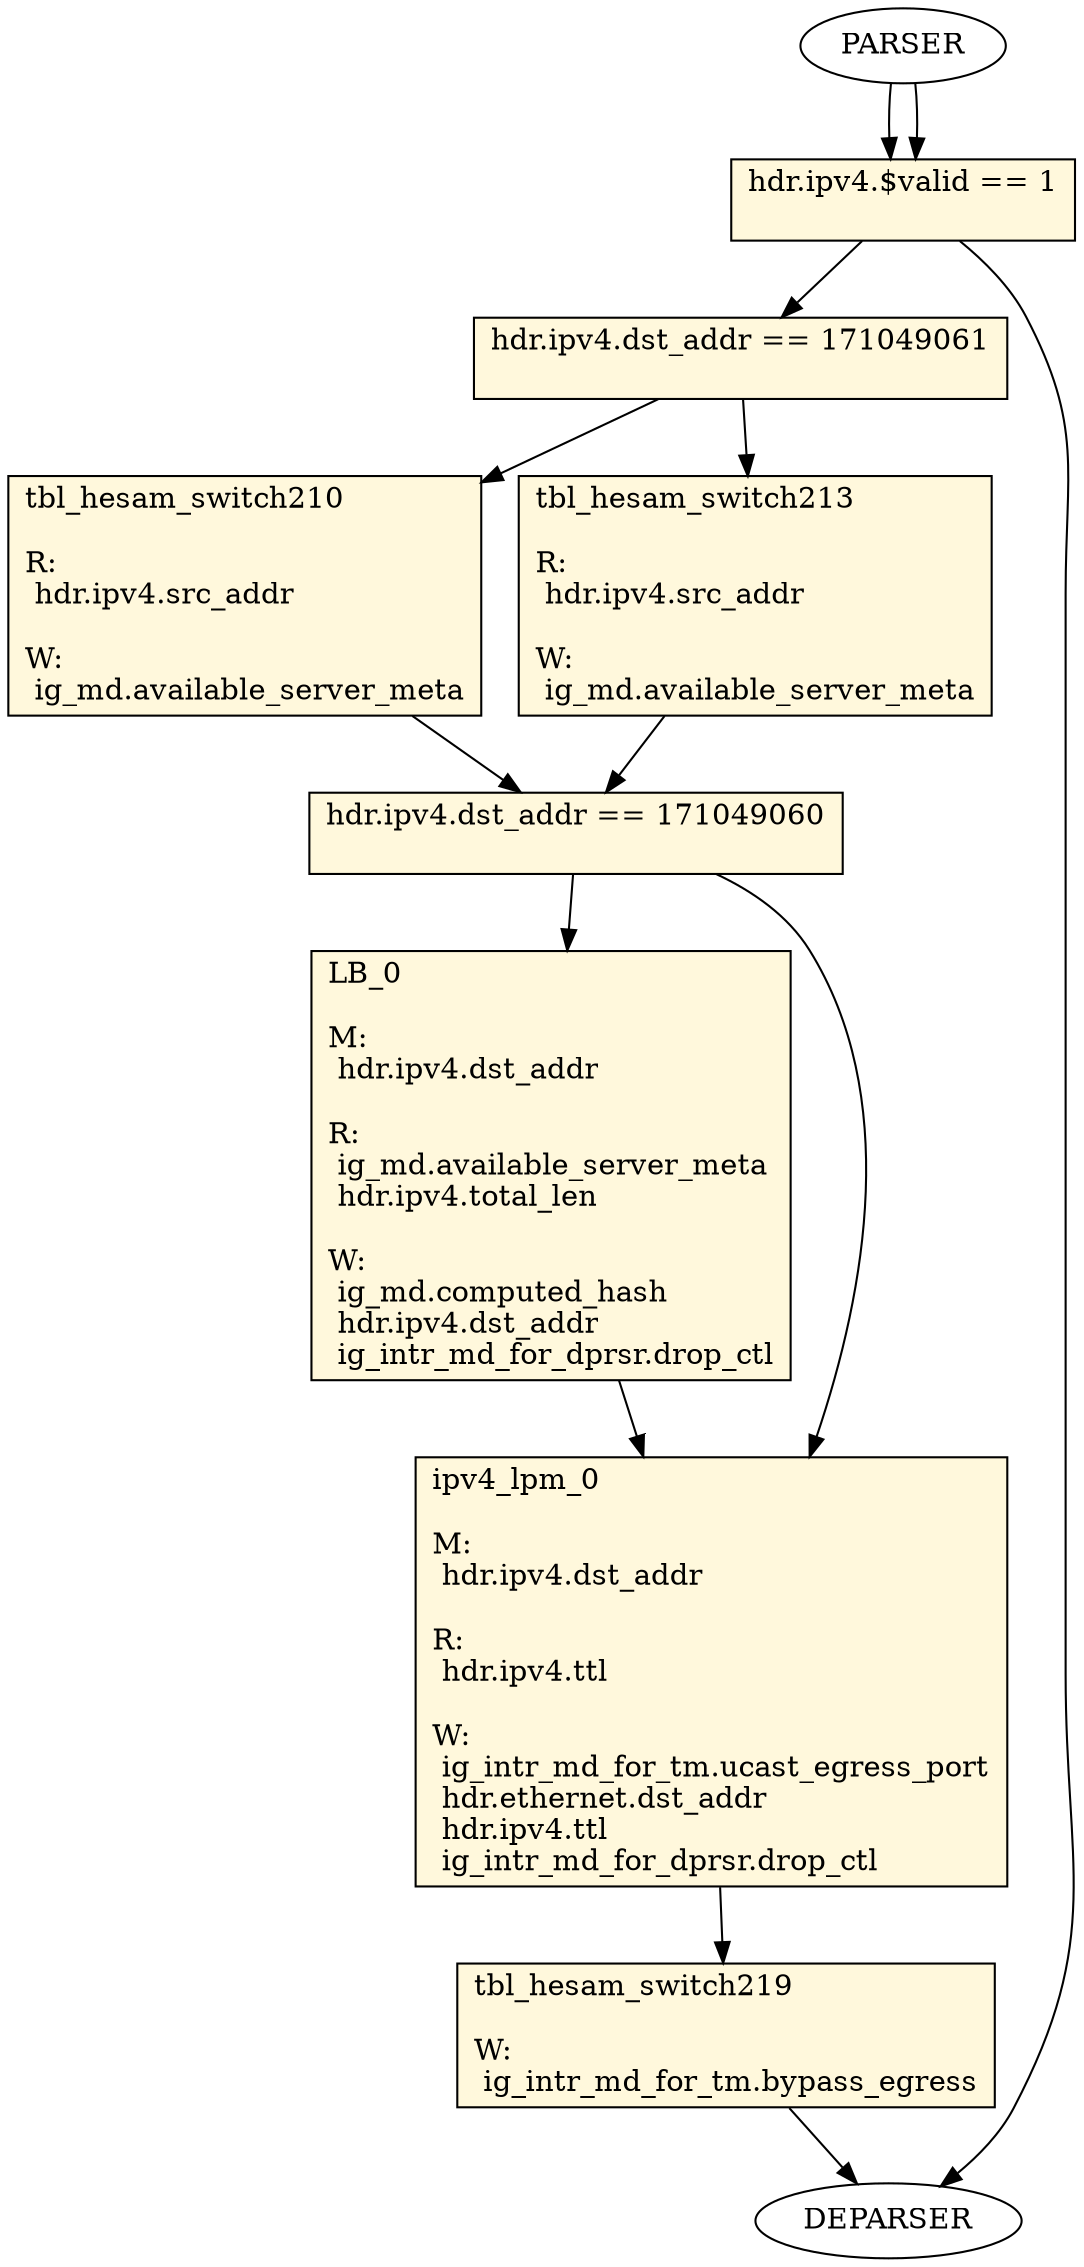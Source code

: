 digraph ingress {
cond_4 [ shape=record, style="filled", fillcolor=cornsilk, label="hdr.ipv4.$valid == 1\l\l
 "];
cond_5 [ shape=record, style="filled", fillcolor=cornsilk, label="hdr.ipv4.dst_addr == 171049061\l\l
 "];
tbl_hesam_switch210 [ shape=record, style="filled", fillcolor=cornsilk, label="tbl_hesam_switch210\l\l
R:\l
 hdr.ipv4.src_addr\l
\lW:\l
 ig_md.available_server_meta\l
 "];
tbl_hesam_switch213 [ shape=record, style="filled", fillcolor=cornsilk, label="tbl_hesam_switch213\l\l
R:\l
 hdr.ipv4.src_addr\l
\lW:\l
 ig_md.available_server_meta\l
 "];
cond_6 [ shape=record, style="filled", fillcolor=cornsilk, label="hdr.ipv4.dst_addr == 171049060\l\l
 "];
LB_0 [ shape=record, style="filled", fillcolor=cornsilk, label="LB_0\l\l
M:\l
 hdr.ipv4.dst_addr\l
\lR:\l
 ig_md.available_server_meta\l
 hdr.ipv4.total_len\l
\lW:\l
 ig_md.computed_hash\l
 hdr.ipv4.dst_addr\l
 ig_intr_md_for_dprsr.drop_ctl\l
 "];
ipv4_lpm_0 [ shape=record, style="filled", fillcolor=cornsilk, label="ipv4_lpm_0\l\l
M:\l
 hdr.ipv4.dst_addr\l
\lR:\l
 hdr.ipv4.ttl\l
\lW:\l
 ig_intr_md_for_tm.ucast_egress_port\l
 hdr.ethernet.dst_addr\l
 hdr.ipv4.ttl\l
 ig_intr_md_for_dprsr.drop_ctl\l
 "];
tbl_hesam_switch219 [ shape=record, style="filled", fillcolor=cornsilk, label="tbl_hesam_switch219\l\l
W:\l
 ig_intr_md_for_tm.bypass_egress\l
 "];
    PARSER -> cond_4
    cond_4 -> cond_5
    PARSER -> cond_4
    cond_4 -> DEPARSER
    cond_5 -> tbl_hesam_switch210
    cond_5 -> tbl_hesam_switch213
    tbl_hesam_switch210 -> cond_6
    tbl_hesam_switch213 -> cond_6
    cond_6 -> LB_0
    cond_6 -> ipv4_lpm_0
    LB_0 -> ipv4_lpm_0
    ipv4_lpm_0 -> tbl_hesam_switch219
    tbl_hesam_switch219 -> DEPARSER
}
